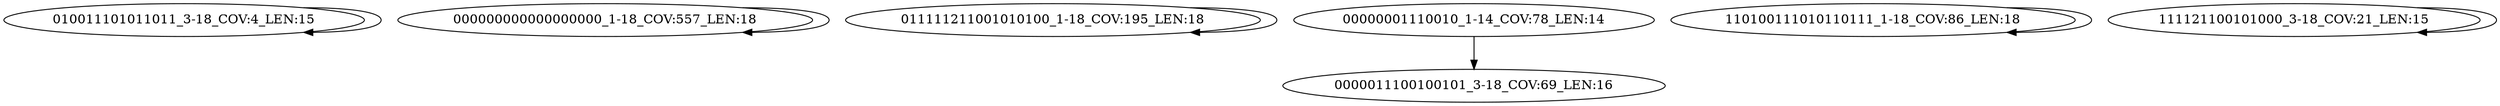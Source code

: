 digraph G {
    "010011101011011_3-18_COV:4_LEN:15" -> "010011101011011_3-18_COV:4_LEN:15";
    "000000000000000000_1-18_COV:557_LEN:18" -> "000000000000000000_1-18_COV:557_LEN:18";
    "011111211001010100_1-18_COV:195_LEN:18" -> "011111211001010100_1-18_COV:195_LEN:18";
    "00000001110010_1-14_COV:78_LEN:14" -> "0000011100100101_3-18_COV:69_LEN:16";
    "110100111010110111_1-18_COV:86_LEN:18" -> "110100111010110111_1-18_COV:86_LEN:18";
    "111121100101000_3-18_COV:21_LEN:15" -> "111121100101000_3-18_COV:21_LEN:15";
}
